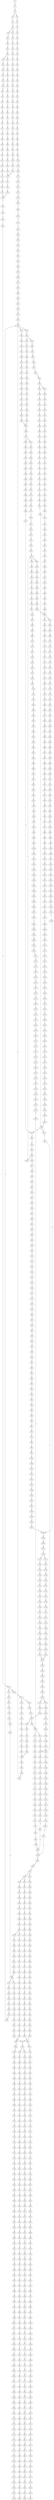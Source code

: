strict digraph  {
	S0 -> S1 [ label = A ];
	S1 -> S2 [ label = G ];
	S2 -> S3 [ label = A ];
	S2 -> S4 [ label = C ];
	S3 -> S5 [ label = G ];
	S4 -> S6 [ label = C ];
	S5 -> S7 [ label = G ];
	S6 -> S8 [ label = G ];
	S7 -> S9 [ label = T ];
	S8 -> S10 [ label = C ];
	S8 -> S11 [ label = T ];
	S9 -> S12 [ label = C ];
	S10 -> S13 [ label = C ];
	S11 -> S14 [ label = C ];
	S12 -> S15 [ label = C ];
	S13 -> S16 [ label = C ];
	S14 -> S17 [ label = C ];
	S15 -> S18 [ label = C ];
	S16 -> S19 [ label = C ];
	S17 -> S20 [ label = C ];
	S18 -> S21 [ label = T ];
	S19 -> S22 [ label = T ];
	S20 -> S23 [ label = A ];
	S21 -> S24 [ label = T ];
	S22 -> S25 [ label = T ];
	S22 -> S26 [ label = C ];
	S23 -> S27 [ label = C ];
	S24 -> S28 [ label = C ];
	S25 -> S29 [ label = C ];
	S26 -> S30 [ label = C ];
	S27 -> S31 [ label = C ];
	S28 -> S32 [ label = T ];
	S29 -> S33 [ label = A ];
	S30 -> S34 [ label = A ];
	S31 -> S35 [ label = A ];
	S32 -> S36 [ label = C ];
	S33 -> S37 [ label = C ];
	S34 -> S38 [ label = C ];
	S35 -> S39 [ label = C ];
	S36 -> S40 [ label = G ];
	S37 -> S41 [ label = G ];
	S38 -> S42 [ label = C ];
	S39 -> S43 [ label = C ];
	S40 -> S44 [ label = T ];
	S41 -> S45 [ label = C ];
	S42 -> S46 [ label = C ];
	S43 -> S47 [ label = G ];
	S44 -> S48 [ label = A ];
	S45 -> S49 [ label = T ];
	S46 -> S50 [ label = G ];
	S47 -> S51 [ label = A ];
	S48 -> S52 [ label = C ];
	S49 -> S53 [ label = C ];
	S50 -> S54 [ label = C ];
	S51 -> S55 [ label = T ];
	S52 -> S56 [ label = G ];
	S53 -> S57 [ label = C ];
	S54 -> S58 [ label = C ];
	S55 -> S59 [ label = C ];
	S56 -> S60 [ label = G ];
	S57 -> S61 [ label = G ];
	S58 -> S62 [ label = G ];
	S59 -> S63 [ label = G ];
	S60 -> S64 [ label = C ];
	S61 -> S65 [ label = G ];
	S62 -> S66 [ label = G ];
	S63 -> S67 [ label = G ];
	S64 -> S68 [ label = T ];
	S65 -> S69 [ label = T ];
	S66 -> S70 [ label = T ];
	S67 -> S71 [ label = T ];
	S68 -> S72 [ label = A ];
	S69 -> S73 [ label = T ];
	S70 -> S74 [ label = C ];
	S71 -> S75 [ label = T ];
	S72 -> S76 [ label = C ];
	S73 -> S77 [ label = G ];
	S74 -> S78 [ label = C ];
	S75 -> S79 [ label = C ];
	S76 -> S80 [ label = T ];
	S77 -> S81 [ label = C ];
	S78 -> S82 [ label = C ];
	S79 -> S83 [ label = C ];
	S80 -> S84 [ label = G ];
	S81 -> S85 [ label = A ];
	S82 -> S86 [ label = A ];
	S83 -> S87 [ label = A ];
	S84 -> S88 [ label = G ];
	S85 -> S89 [ label = C ];
	S86 -> S90 [ label = G ];
	S87 -> S91 [ label = G ];
	S88 -> S92 [ label = T ];
	S89 -> S93 [ label = T ];
	S90 -> S94 [ label = T ];
	S91 -> S95 [ label = T ];
	S92 -> S96 [ label = G ];
	S93 -> S97 [ label = G ];
	S94 -> S98 [ label = G ];
	S95 -> S99 [ label = G ];
	S96 -> S100 [ label = C ];
	S97 -> S101 [ label = G ];
	S98 -> S102 [ label = G ];
	S99 -> S103 [ label = G ];
	S100 -> S104 [ label = T ];
	S101 -> S105 [ label = T ];
	S102 -> S106 [ label = T ];
	S103 -> S107 [ label = T ];
	S104 -> S108 [ label = A ];
	S105 -> S109 [ label = C ];
	S106 -> S110 [ label = C ];
	S107 -> S111 [ label = C ];
	S108 -> S112 [ label = C ];
	S109 -> S113 [ label = G ];
	S110 -> S114 [ label = G ];
	S111 -> S114 [ label = G ];
	S112 -> S115 [ label = T ];
	S113 -> S116 [ label = T ];
	S114 -> S117 [ label = T ];
	S115 -> S118 [ label = G ];
	S116 -> S119 [ label = C ];
	S117 -> S120 [ label = C ];
	S118 -> S121 [ label = T ];
	S119 -> S122 [ label = C ];
	S120 -> S123 [ label = C ];
	S121 -> S124 [ label = A ];
	S122 -> S125 [ label = G ];
	S123 -> S125 [ label = G ];
	S124 -> S126 [ label = A ];
	S125 -> S127 [ label = T ];
	S126 -> S128 [ label = C ];
	S127 -> S129 [ label = C ];
	S128 -> S130 [ label = A ];
	S129 -> S131 [ label = A ];
	S130 -> S132 [ label = C ];
	S131 -> S133 [ label = C ];
	S132 -> S134 [ label = A ];
	S133 -> S135 [ label = C ];
	S134 -> S136 [ label = C ];
	S135 -> S137 [ label = C ];
	S135 -> S138 [ label = G ];
	S136 -> S139 [ label = G ];
	S137 -> S140 [ label = T ];
	S138 -> S141 [ label = A ];
	S139 -> S142 [ label = C ];
	S140 -> S143 [ label = G ];
	S141 -> S144 [ label = A ];
	S141 -> S145 [ label = G ];
	S142 -> S146 [ label = T ];
	S143 -> S147 [ label = T ];
	S144 -> S148 [ label = T ];
	S145 -> S149 [ label = T ];
	S146 -> S150 [ label = C ];
	S147 -> S151 [ label = C ];
	S148 -> S152 [ label = C ];
	S149 -> S153 [ label = C ];
	S150 -> S154 [ label = C ];
	S151 -> S155 [ label = C ];
	S152 -> S156 [ label = C ];
	S153 -> S157 [ label = C ];
	S154 -> S158 [ label = T ];
	S155 -> S159 [ label = T ];
	S156 -> S160 [ label = T ];
	S157 -> S161 [ label = A ];
	S157 -> S162 [ label = T ];
	S158 -> S163 [ label = A ];
	S159 -> S164 [ label = T ];
	S160 -> S165 [ label = C ];
	S161 -> S166 [ label = G ];
	S162 -> S167 [ label = C ];
	S163 -> S168 [ label = G ];
	S164 -> S169 [ label = G ];
	S165 -> S170 [ label = G ];
	S166 -> S171 [ label = T ];
	S166 -> S172 [ label = C ];
	S167 -> S173 [ label = G ];
	S168 -> S174 [ label = A ];
	S169 -> S175 [ label = A ];
	S169 -> S176 [ label = T ];
	S170 -> S177 [ label = A ];
	S171 -> S178 [ label = A ];
	S172 -> S179 [ label = T ];
	S173 -> S180 [ label = A ];
	S174 -> S181 [ label = A ];
	S175 -> S182 [ label = A ];
	S176 -> S183 [ label = A ];
	S177 -> S184 [ label = A ];
	S178 -> S185 [ label = G ];
	S179 -> S186 [ label = T ];
	S180 -> S187 [ label = A ];
	S181 -> S188 [ label = C ];
	S182 -> S189 [ label = C ];
	S183 -> S190 [ label = G ];
	S184 -> S191 [ label = C ];
	S185 -> S192 [ label = G ];
	S186 -> S193 [ label = C ];
	S187 -> S194 [ label = C ];
	S188 -> S195 [ label = T ];
	S189 -> S196 [ label = T ];
	S190 -> S197 [ label = G ];
	S191 -> S198 [ label = T ];
	S192 -> S199 [ label = G ];
	S193 -> S200 [ label = A ];
	S194 -> S198 [ label = T ];
	S195 -> S201 [ label = T ];
	S196 -> S202 [ label = T ];
	S197 -> S203 [ label = A ];
	S198 -> S204 [ label = T ];
	S199 -> S205 [ label = T ];
	S200 -> S206 [ label = C ];
	S201 -> S207 [ label = C ];
	S202 -> S208 [ label = C ];
	S203 -> S209 [ label = G ];
	S204 -> S210 [ label = C ];
	S205 -> S211 [ label = C ];
	S206 -> S212 [ label = G ];
	S207 -> S213 [ label = A ];
	S208 -> S214 [ label = A ];
	S209 -> S215 [ label = A ];
	S210 -> S216 [ label = A ];
	S211 -> S217 [ label = A ];
	S212 -> S218 [ label = C ];
	S213 -> S219 [ label = A ];
	S214 -> S220 [ label = A ];
	S215 -> S221 [ label = G ];
	S216 -> S222 [ label = A ];
	S217 -> S223 [ label = C ];
	S218 -> S224 [ label = C ];
	S219 -> S225 [ label = C ];
	S220 -> S225 [ label = C ];
	S221 -> S226 [ label = G ];
	S222 -> S225 [ label = C ];
	S223 -> S227 [ label = T ];
	S224 -> S228 [ label = C ];
	S225 -> S229 [ label = C ];
	S225 -> S230 [ label = T ];
	S226 -> S231 [ label = T ];
	S227 -> S232 [ label = C ];
	S228 -> S233 [ label = T ];
	S229 -> S234 [ label = G ];
	S230 -> S235 [ label = G ];
	S231 -> S236 [ label = C ];
	S232 -> S237 [ label = G ];
	S233 -> S238 [ label = T ];
	S234 -> S239 [ label = G ];
	S235 -> S240 [ label = G ];
	S235 -> S241 [ label = C ];
	S236 -> S242 [ label = C ];
	S237 -> S243 [ label = C ];
	S238 -> S244 [ label = C ];
	S239 -> S245 [ label = C ];
	S240 -> S246 [ label = C ];
	S241 -> S247 [ label = C ];
	S242 -> S248 [ label = C ];
	S243 -> S249 [ label = T ];
	S244 -> S250 [ label = A ];
	S245 -> S251 [ label = C ];
	S246 -> S252 [ label = C ];
	S247 -> S253 [ label = C ];
	S248 -> S254 [ label = A ];
	S248 -> S255 [ label = G ];
	S249 -> S256 [ label = T ];
	S250 -> S257 [ label = T ];
	S251 -> S258 [ label = C ];
	S252 -> S259 [ label = C ];
	S253 -> S260 [ label = T ];
	S254 -> S261 [ label = G ];
	S255 -> S262 [ label = G ];
	S256 -> S263 [ label = C ];
	S257 -> S264 [ label = C ];
	S258 -> S265 [ label = A ];
	S259 -> S266 [ label = A ];
	S260 -> S267 [ label = A ];
	S261 -> S268 [ label = A ];
	S262 -> S269 [ label = A ];
	S263 -> S270 [ label = A ];
	S264 -> S271 [ label = C ];
	S265 -> S272 [ label = G ];
	S266 -> S273 [ label = G ];
	S267 -> S274 [ label = G ];
	S268 -> S275 [ label = G ];
	S269 -> S276 [ label = G ];
	S270 -> S277 [ label = T ];
	S271 -> S278 [ label = A ];
	S272 -> S279 [ label = T ];
	S273 -> S280 [ label = G ];
	S274 -> S281 [ label = G ];
	S275 -> S282 [ label = C ];
	S276 -> S283 [ label = G ];
	S277 -> S284 [ label = C ];
	S278 -> S285 [ label = G ];
	S279 -> S286 [ label = T ];
	S280 -> S287 [ label = T ];
	S281 -> S288 [ label = T ];
	S282 -> S289 [ label = C ];
	S283 -> S290 [ label = C ];
	S284 -> S291 [ label = C ];
	S285 -> S292 [ label = A ];
	S286 -> S293 [ label = G ];
	S287 -> S294 [ label = G ];
	S288 -> S295 [ label = G ];
	S289 -> S296 [ label = A ];
	S290 -> S297 [ label = G ];
	S291 -> S298 [ label = A ];
	S292 -> S299 [ label = A ];
	S293 -> S300 [ label = T ];
	S294 -> S301 [ label = C ];
	S294 -> S302 [ label = G ];
	S295 -> S303 [ label = T ];
	S296 -> S304 [ label = C ];
	S297 -> S305 [ label = T ];
	S298 -> S285 [ label = G ];
	S299 -> S306 [ label = C ];
	S300 -> S307 [ label = G ];
	S301 -> S308 [ label = G ];
	S302 -> S309 [ label = G ];
	S303 -> S310 [ label = G ];
	S304 -> S311 [ label = G ];
	S305 -> S312 [ label = G ];
	S306 -> S313 [ label = C ];
	S307 -> S314 [ label = C ];
	S308 -> S315 [ label = C ];
	S309 -> S316 [ label = C ];
	S310 -> S317 [ label = C ];
	S311 -> S318 [ label = G ];
	S312 -> S319 [ label = G ];
	S313 -> S320 [ label = A ];
	S313 -> S321 [ label = G ];
	S314 -> S322 [ label = G ];
	S315 -> S323 [ label = G ];
	S316 -> S324 [ label = T ];
	S317 -> S325 [ label = G ];
	S318 -> S326 [ label = T ];
	S319 -> S327 [ label = T ];
	S320 -> S328 [ label = G ];
	S320 -> S329 [ label = C ];
	S321 -> S330 [ label = G ];
	S322 -> S331 [ label = T ];
	S323 -> S332 [ label = T ];
	S324 -> S333 [ label = T ];
	S325 -> S334 [ label = T ];
	S326 -> S335 [ label = T ];
	S327 -> S336 [ label = A ];
	S328 -> S337 [ label = A ];
	S329 -> S338 [ label = C ];
	S330 -> S339 [ label = A ];
	S331 -> S340 [ label = C ];
	S332 -> S341 [ label = C ];
	S333 -> S342 [ label = C ];
	S334 -> S343 [ label = C ];
	S335 -> S344 [ label = A ];
	S336 -> S345 [ label = T ];
	S337 -> S346 [ label = C ];
	S338 -> S347 [ label = A ];
	S339 -> S348 [ label = C ];
	S340 -> S349 [ label = G ];
	S341 -> S350 [ label = G ];
	S342 -> S351 [ label = G ];
	S343 -> S352 [ label = G ];
	S344 -> S353 [ label = C ];
	S345 -> S354 [ label = G ];
	S346 -> S355 [ label = T ];
	S347 -> S356 [ label = C ];
	S348 -> S357 [ label = G ];
	S349 -> S358 [ label = A ];
	S350 -> S359 [ label = T ];
	S351 -> S360 [ label = A ];
	S352 -> S358 [ label = A ];
	S353 -> S361 [ label = T ];
	S354 -> S362 [ label = A ];
	S355 -> S363 [ label = C ];
	S356 -> S364 [ label = C ];
	S357 -> S365 [ label = C ];
	S358 -> S366 [ label = A ];
	S359 -> S367 [ label = G ];
	S360 -> S368 [ label = A ];
	S361 -> S369 [ label = G ];
	S362 -> S370 [ label = G ];
	S363 -> S371 [ label = C ];
	S364 -> S372 [ label = C ];
	S365 -> S373 [ label = C ];
	S366 -> S374 [ label = C ];
	S367 -> S375 [ label = C ];
	S368 -> S376 [ label = C ];
	S369 -> S377 [ label = C ];
	S370 -> S378 [ label = C ];
	S371 -> S379 [ label = C ];
	S372 -> S380 [ label = C ];
	S373 -> S381 [ label = C ];
	S374 -> S382 [ label = C ];
	S374 -> S383 [ label = A ];
	S375 -> S384 [ label = A ];
	S376 -> S385 [ label = A ];
	S377 -> S386 [ label = A ];
	S378 -> S387 [ label = G ];
	S379 -> S388 [ label = A ];
	S380 -> S389 [ label = T ];
	S381 -> S390 [ label = A ];
	S382 -> S391 [ label = T ];
	S383 -> S392 [ label = C ];
	S384 -> S393 [ label = T ];
	S385 -> S394 [ label = C ];
	S386 -> S395 [ label = G ];
	S387 -> S396 [ label = G ];
	S388 -> S397 [ label = T ];
	S389 -> S398 [ label = T ];
	S390 -> S399 [ label = T ];
	S391 -> S400 [ label = T ];
	S392 -> S401 [ label = C ];
	S393 -> S402 [ label = C ];
	S394 -> S403 [ label = G ];
	S395 -> S404 [ label = A ];
	S396 -> S405 [ label = T ];
	S397 -> S406 [ label = C ];
	S398 -> S407 [ label = C ];
	S399 -> S408 [ label = C ];
	S400 -> S409 [ label = C ];
	S401 -> S410 [ label = C ];
	S402 -> S411 [ label = C ];
	S403 -> S412 [ label = C ];
	S404 -> S413 [ label = C ];
	S405 -> S414 [ label = C ];
	S406 -> S415 [ label = T ];
	S407 -> S416 [ label = C ];
	S407 -> S417 [ label = G ];
	S408 -> S418 [ label = G ];
	S409 -> S419 [ label = G ];
	S410 -> S420 [ label = G ];
	S411 -> S421 [ label = G ];
	S412 -> S422 [ label = G ];
	S413 -> S423 [ label = G ];
	S414 -> S424 [ label = G ];
	S415 -> S425 [ label = G ];
	S416 -> S426 [ label = T ];
	S417 -> S427 [ label = A ];
	S418 -> S428 [ label = T ];
	S419 -> S429 [ label = T ];
	S420 -> S430 [ label = T ];
	S421 -> S431 [ label = C ];
	S422 -> S432 [ label = C ];
	S423 -> S433 [ label = G ];
	S424 -> S434 [ label = C ];
	S425 -> S435 [ label = C ];
	S426 -> S436 [ label = G ];
	S427 -> S437 [ label = T ];
	S428 -> S438 [ label = C ];
	S429 -> S439 [ label = A ];
	S430 -> S440 [ label = A ];
	S431 -> S441 [ label = A ];
	S432 -> S442 [ label = A ];
	S433 -> S443 [ label = A ];
	S434 -> S444 [ label = A ];
	S435 -> S445 [ label = C ];
	S436 -> S446 [ label = T ];
	S437 -> S447 [ label = C ];
	S438 -> S448 [ label = C ];
	S439 -> S449 [ label = C ];
	S440 -> S450 [ label = C ];
	S441 -> S451 [ label = C ];
	S442 -> S452 [ label = C ];
	S443 -> S453 [ label = C ];
	S444 -> S454 [ label = C ];
	S445 -> S455 [ label = A ];
	S446 -> S456 [ label = C ];
	S447 -> S457 [ label = G ];
	S448 -> S458 [ label = T ];
	S449 -> S459 [ label = T ];
	S450 -> S460 [ label = G ];
	S451 -> S461 [ label = G ];
	S452 -> S462 [ label = G ];
	S453 -> S463 [ label = A ];
	S454 -> S464 [ label = G ];
	S455 -> S465 [ label = G ];
	S456 -> S466 [ label = C ];
	S457 -> S467 [ label = T ];
	S458 -> S468 [ label = C ];
	S459 -> S469 [ label = T ];
	S460 -> S470 [ label = T ];
	S461 -> S471 [ label = T ];
	S462 -> S472 [ label = T ];
	S463 -> S473 [ label = C ];
	S464 -> S474 [ label = C ];
	S465 -> S475 [ label = T ];
	S466 -> S476 [ label = T ];
	S467 -> S477 [ label = T ];
	S468 -> S478 [ label = T ];
	S469 -> S479 [ label = C ];
	S470 -> S480 [ label = C ];
	S471 -> S481 [ label = C ];
	S472 -> S482 [ label = C ];
	S473 -> S483 [ label = A ];
	S474 -> S484 [ label = G ];
	S475 -> S485 [ label = C ];
	S476 -> S486 [ label = T ];
	S477 -> S487 [ label = T ];
	S478 -> S488 [ label = T ];
	S479 -> S489 [ label = A ];
	S480 -> S490 [ label = C ];
	S481 -> S491 [ label = G ];
	S482 -> S492 [ label = C ];
	S483 -> S493 [ label = C ];
	S484 -> S494 [ label = C ];
	S485 -> S495 [ label = G ];
	S486 -> S169 [ label = G ];
	S487 -> S496 [ label = G ];
	S488 -> S497 [ label = C ];
	S489 -> S498 [ label = A ];
	S490 -> S499 [ label = A ];
	S491 -> S500 [ label = A ];
	S492 -> S501 [ label = A ];
	S493 -> S502 [ label = C ];
	S494 -> S503 [ label = G ];
	S495 -> S504 [ label = T ];
	S496 -> S505 [ label = T ];
	S497 -> S506 [ label = T ];
	S498 -> S507 [ label = G ];
	S499 -> S508 [ label = G ];
	S500 -> S509 [ label = G ];
	S501 -> S510 [ label = G ];
	S502 -> S511 [ label = T ];
	S503 -> S512 [ label = G ];
	S504 -> S513 [ label = A ];
	S505 -> S514 [ label = A ];
	S506 -> S515 [ label = C ];
	S507 -> S516 [ label = C ];
	S508 -> S517 [ label = C ];
	S509 -> S518 [ label = C ];
	S510 -> S519 [ label = C ];
	S511 -> S520 [ label = C ];
	S512 -> S521 [ label = C ];
	S513 -> S522 [ label = A ];
	S514 -> S523 [ label = G ];
	S515 -> S524 [ label = G ];
	S516 -> S525 [ label = G ];
	S517 -> S526 [ label = G ];
	S518 -> S527 [ label = G ];
	S519 -> S528 [ label = T ];
	S519 -> S526 [ label = G ];
	S520 -> S529 [ label = T ];
	S521 -> S530 [ label = T ];
	S522 -> S531 [ label = G ];
	S523 -> S532 [ label = G ];
	S524 -> S533 [ label = G ];
	S525 -> S534 [ label = A ];
	S526 -> S535 [ label = A ];
	S527 -> S536 [ label = A ];
	S528 -> S537 [ label = T ];
	S529 -> S538 [ label = A ];
	S530 -> S539 [ label = G ];
	S531 -> S540 [ label = A ];
	S532 -> S541 [ label = A ];
	S533 -> S542 [ label = A ];
	S534 -> S543 [ label = G ];
	S535 -> S544 [ label = G ];
	S536 -> S545 [ label = G ];
	S537 -> S193 [ label = C ];
	S538 -> S546 [ label = G ];
	S539 -> S547 [ label = G ];
	S540 -> S548 [ label = C ];
	S541 -> S549 [ label = A ];
	S542 -> S550 [ label = G ];
	S543 -> S551 [ label = T ];
	S544 -> S552 [ label = T ];
	S545 -> S553 [ label = T ];
	S546 -> S554 [ label = A ];
	S547 -> S555 [ label = A ];
	S548 -> S556 [ label = G ];
	S549 -> S557 [ label = A ];
	S550 -> S558 [ label = A ];
	S551 -> S559 [ label = C ];
	S552 -> S560 [ label = C ];
	S553 -> S561 [ label = C ];
	S554 -> S562 [ label = A ];
	S555 -> S563 [ label = A ];
	S556 -> S564 [ label = G ];
	S557 -> S565 [ label = G ];
	S558 -> S566 [ label = G ];
	S559 -> S567 [ label = C ];
	S560 -> S568 [ label = C ];
	S560 -> S569 [ label = T ];
	S561 -> S570 [ label = G ];
	S562 -> S571 [ label = C ];
	S563 -> S572 [ label = T ];
	S564 -> S573 [ label = C ];
	S565 -> S574 [ label = G ];
	S566 -> S575 [ label = G ];
	S567 -> S576 [ label = C ];
	S568 -> S576 [ label = C ];
	S569 -> S577 [ label = C ];
	S570 -> S578 [ label = A ];
	S571 -> S579 [ label = G ];
	S572 -> S580 [ label = G ];
	S573 -> S581 [ label = T ];
	S574 -> S582 [ label = T ];
	S575 -> S583 [ label = T ];
	S576 -> S584 [ label = T ];
	S576 -> S585 [ label = G ];
	S577 -> S586 [ label = G ];
	S578 -> S587 [ label = A ];
	S579 -> S588 [ label = A ];
	S580 -> S589 [ label = G ];
	S581 -> S590 [ label = C ];
	S582 -> S591 [ label = C ];
	S583 -> S592 [ label = C ];
	S584 -> S593 [ label = C ];
	S585 -> S594 [ label = C ];
	S586 -> S595 [ label = T ];
	S587 -> S596 [ label = C ];
	S588 -> S597 [ label = G ];
	S589 -> S598 [ label = G ];
	S590 -> S599 [ label = T ];
	S591 -> S600 [ label = C ];
	S592 -> S242 [ label = C ];
	S593 -> S601 [ label = C ];
	S594 -> S602 [ label = C ];
	S595 -> S603 [ label = C ];
	S596 -> S604 [ label = C ];
	S597 -> S605 [ label = G ];
	S598 -> S606 [ label = G ];
	S599 -> S607 [ label = C ];
	S600 -> S608 [ label = C ];
	S601 -> S609 [ label = G ];
	S602 -> S610 [ label = T ];
	S603 -> S611 [ label = T ];
	S604 -> S612 [ label = T ];
	S605 -> S613 [ label = T ];
	S606 -> S614 [ label = T ];
	S607 -> S615 [ label = G ];
	S608 -> S616 [ label = G ];
	S609 -> S617 [ label = G ];
	S610 -> S618 [ label = G ];
	S611 -> S619 [ label = G ];
	S612 -> S620 [ label = G ];
	S613 -> S621 [ label = G ];
	S614 -> S622 [ label = C ];
	S615 -> S623 [ label = A ];
	S616 -> S624 [ label = A ];
	S617 -> S625 [ label = T ];
	S618 -> S626 [ label = T ];
	S619 -> S627 [ label = T ];
	S620 -> S628 [ label = T ];
	S621 -> S629 [ label = T ];
	S622 -> S630 [ label = C ];
	S623 -> S631 [ label = A ];
	S624 -> S632 [ label = A ];
	S625 -> S633 [ label = C ];
	S626 -> S634 [ label = C ];
	S627 -> S635 [ label = T ];
	S628 -> S636 [ label = C ];
	S629 -> S637 [ label = C ];
	S630 -> S638 [ label = G ];
	S631 -> S639 [ label = G ];
	S632 -> S640 [ label = G ];
	S633 -> S641 [ label = T ];
	S634 -> S642 [ label = G ];
	S635 -> S643 [ label = C ];
	S636 -> S644 [ label = G ];
	S637 -> S645 [ label = C ];
	S638 -> S646 [ label = C ];
	S639 -> S647 [ label = T ];
	S640 -> S648 [ label = T ];
	S641 -> S649 [ label = G ];
	S642 -> S650 [ label = C ];
	S643 -> S651 [ label = C ];
	S644 -> S652 [ label = C ];
	S645 -> S653 [ label = C ];
	S646 -> S654 [ label = C ];
	S647 -> S655 [ label = C ];
	S648 -> S656 [ label = C ];
	S649 -> S657 [ label = G ];
	S650 -> S658 [ label = G ];
	S651 -> S659 [ label = G ];
	S652 -> S660 [ label = G ];
	S653 -> S661 [ label = T ];
	S654 -> S662 [ label = G ];
	S655 -> S663 [ label = G ];
	S656 -> S664 [ label = G ];
	S657 -> S665 [ label = A ];
	S658 -> S666 [ label = C ];
	S659 -> S667 [ label = T ];
	S660 -> S666 [ label = C ];
	S661 -> S668 [ label = G ];
	S662 -> S669 [ label = G ];
	S663 -> S670 [ label = C ];
	S664 -> S671 [ label = A ];
	S665 -> S672 [ label = G ];
	S666 -> S673 [ label = G ];
	S666 -> S674 [ label = A ];
	S667 -> S675 [ label = G ];
	S668 -> S676 [ label = T ];
	S669 -> S677 [ label = A ];
	S670 -> S678 [ label = G ];
	S671 -> S679 [ label = G ];
	S672 -> S680 [ label = G ];
	S673 -> S681 [ label = A ];
	S674 -> S682 [ label = A ];
	S675 -> S683 [ label = G ];
	S676 -> S684 [ label = C ];
	S677 -> S685 [ label = A ];
	S678 -> S686 [ label = G ];
	S679 -> S687 [ label = G ];
	S680 -> S688 [ label = G ];
	S681 -> S689 [ label = G ];
	S682 -> S690 [ label = C ];
	S683 -> S691 [ label = C ];
	S684 -> S692 [ label = C ];
	S685 -> S693 [ label = C ];
	S686 -> S694 [ label = C ];
	S687 -> S695 [ label = T ];
	S688 -> S696 [ label = T ];
	S689 -> S697 [ label = C ];
	S690 -> S698 [ label = C ];
	S691 -> S699 [ label = C ];
	S692 -> S700 [ label = T ];
	S693 -> S701 [ label = T ];
	S694 -> S702 [ label = T ];
	S695 -> S703 [ label = A ];
	S696 -> S704 [ label = G ];
	S697 -> S705 [ label = A ];
	S698 -> S706 [ label = C ];
	S699 -> S707 [ label = C ];
	S700 -> S708 [ label = A ];
	S701 -> S709 [ label = G ];
	S702 -> S710 [ label = A ];
	S703 -> S711 [ label = T ];
	S704 -> S712 [ label = T ];
	S705 -> S713 [ label = G ];
	S706 -> S714 [ label = G ];
	S707 -> S715 [ label = G ];
	S708 -> S716 [ label = C ];
	S709 -> S717 [ label = C ];
	S710 -> S718 [ label = T ];
	S711 -> S719 [ label = A ];
	S712 -> S720 [ label = T ];
	S713 -> S721 [ label = T ];
	S714 -> S722 [ label = T ];
	S715 -> S723 [ label = T ];
	S716 -> S724 [ label = T ];
	S717 -> S725 [ label = A ];
	S718 -> S726 [ label = A ];
	S719 -> S727 [ label = A ];
	S720 -> S728 [ label = C ];
	S721 -> S729 [ label = G ];
	S722 -> S730 [ label = A ];
	S723 -> S731 [ label = C ];
	S724 -> S732 [ label = A ];
	S725 -> S733 [ label = A ];
	S726 -> S734 [ label = G ];
	S727 -> S735 [ label = G ];
	S728 -> S736 [ label = C ];
	S729 -> S737 [ label = C ];
	S730 -> S738 [ label = C ];
	S731 -> S739 [ label = C ];
	S732 -> S740 [ label = C ];
	S733 -> S741 [ label = C ];
	S734 -> S742 [ label = T ];
	S735 -> S743 [ label = T ];
	S736 -> S744 [ label = A ];
	S737 -> S745 [ label = A ];
	S738 -> S746 [ label = A ];
	S739 -> S747 [ label = A ];
	S740 -> S748 [ label = C ];
	S741 -> S749 [ label = C ];
	S742 -> S750 [ label = A ];
	S743 -> S751 [ label = C ];
	S744 -> S752 [ label = G ];
	S745 -> S753 [ label = A ];
	S746 -> S754 [ label = G ];
	S747 -> S755 [ label = G ];
	S748 -> S756 [ label = A ];
	S749 -> S757 [ label = A ];
	S750 -> S758 [ label = G ];
	S751 -> S759 [ label = G ];
	S752 -> S760 [ label = C ];
	S753 -> S761 [ label = C ];
	S754 -> S762 [ label = C ];
	S755 -> S763 [ label = T ];
	S756 -> S764 [ label = G ];
	S757 -> S765 [ label = G ];
	S758 -> S766 [ label = C ];
	S759 -> S767 [ label = T ];
	S760 -> S768 [ label = A ];
	S761 -> S769 [ label = A ];
	S762 -> S770 [ label = A ];
	S763 -> S771 [ label = A ];
	S764 -> S772 [ label = G ];
	S765 -> S773 [ label = A ];
	S766 -> S774 [ label = C ];
	S767 -> S775 [ label = G ];
	S768 -> S776 [ label = G ];
	S769 -> S777 [ label = G ];
	S770 -> S778 [ label = G ];
	S771 -> S779 [ label = G ];
	S772 -> S780 [ label = A ];
	S773 -> S781 [ label = A ];
	S774 -> S782 [ label = G ];
	S775 -> S783 [ label = G ];
	S776 -> S784 [ label = A ];
	S777 -> S785 [ label = C ];
	S778 -> S786 [ label = G ];
	S779 -> S787 [ label = C ];
	S780 -> S788 [ label = G ];
	S781 -> S789 [ label = C ];
	S782 -> S790 [ label = A ];
	S783 -> S791 [ label = T ];
	S784 -> S792 [ label = T ];
	S785 -> S793 [ label = T ];
	S786 -> S794 [ label = T ];
	S787 -> S795 [ label = T ];
	S788 -> S796 [ label = A ];
	S789 -> S797 [ label = A ];
	S790 -> S798 [ label = A ];
	S791 -> S799 [ label = A ];
	S792 -> S800 [ label = A ];
	S793 -> S801 [ label = A ];
	S794 -> S802 [ label = G ];
	S795 -> S803 [ label = C ];
	S796 -> S804 [ label = G ];
	S797 -> S805 [ label = G ];
	S798 -> S806 [ label = A ];
	S799 -> S807 [ label = C ];
	S800 -> S808 [ label = A ];
	S801 -> S809 [ label = C ];
	S802 -> S810 [ label = C ];
	S803 -> S811 [ label = C ];
	S804 -> S812 [ label = T ];
	S805 -> S813 [ label = C ];
	S806 -> S814 [ label = C ];
	S807 -> S815 [ label = C ];
	S808 -> S816 [ label = A ];
	S809 -> S817 [ label = G ];
	S810 -> S818 [ label = A ];
	S811 -> S819 [ label = A ];
	S812 -> S820 [ label = C ];
	S813 -> S821 [ label = C ];
	S814 -> S822 [ label = C ];
	S815 -> S823 [ label = G ];
	S816 -> S824 [ label = A ];
	S817 -> S825 [ label = A ];
	S818 -> S826 [ label = C ];
	S819 -> S827 [ label = C ];
	S820 -> S828 [ label = A ];
	S821 -> S829 [ label = G ];
	S822 -> S830 [ label = C ];
	S823 -> S831 [ label = G ];
	S824 -> S832 [ label = A ];
	S825 -> S833 [ label = G ];
	S826 -> S834 [ label = G ];
	S827 -> S835 [ label = C ];
	S828 -> S836 [ label = G ];
	S829 -> S837 [ label = T ];
	S830 -> S838 [ label = C ];
	S831 -> S839 [ label = T ];
	S832 -> S840 [ label = C ];
	S833 -> S841 [ label = A ];
	S834 -> S842 [ label = C ];
	S835 -> S843 [ label = G ];
	S836 -> S844 [ label = G ];
	S837 -> S845 [ label = C ];
	S838 -> S846 [ label = G ];
	S839 -> S847 [ label = G ];
	S840 -> S848 [ label = T ];
	S841 -> S849 [ label = A ];
	S842 -> S850 [ label = G ];
	S843 -> S851 [ label = G ];
	S844 -> S852 [ label = A ];
	S845 -> S853 [ label = C ];
	S846 -> S854 [ label = A ];
	S847 -> S855 [ label = G ];
	S848 -> S856 [ label = T ];
	S849 -> S857 [ label = C ];
	S850 -> S858 [ label = G ];
	S851 -> S859 [ label = A ];
	S852 -> S860 [ label = C ];
	S853 -> S861 [ label = T ];
	S854 -> S862 [ label = C ];
	S855 -> S863 [ label = T ];
	S856 -> S864 [ label = T ];
	S857 -> S865 [ label = T ];
	S858 -> S866 [ label = T ];
	S859 -> S867 [ label = C ];
	S860 -> S868 [ label = C ];
	S861 -> S869 [ label = C ];
	S862 -> S870 [ label = T ];
	S863 -> S871 [ label = T ];
	S864 -> S872 [ label = G ];
	S865 -> S873 [ label = G ];
	S866 -> S874 [ label = G ];
	S867 -> S875 [ label = G ];
	S868 -> S876 [ label = A ];
	S869 -> S877 [ label = T ];
	S870 -> S878 [ label = A ];
	S871 -> S879 [ label = A ];
	S872 -> S880 [ label = C ];
	S873 -> S881 [ label = G ];
	S874 -> S882 [ label = C ];
	S875 -> S883 [ label = T ];
	S876 -> S884 [ label = G ];
	S877 -> S885 [ label = G ];
	S878 -> S886 [ label = G ];
	S879 -> S887 [ label = G ];
	S880 -> S888 [ label = C ];
	S881 -> S889 [ label = C ];
	S882 -> S890 [ label = C ];
	S883 -> S891 [ label = C ];
	S884 -> S892 [ label = T ];
	S885 -> S893 [ label = T ];
	S886 -> S894 [ label = A ];
	S887 -> S895 [ label = A ];
	S888 -> S896 [ label = G ];
	S889 -> S897 [ label = G ];
	S890 -> S898 [ label = G ];
	S891 -> S899 [ label = G ];
	S892 -> S900 [ label = C ];
	S893 -> S901 [ label = C ];
	S894 -> S902 [ label = A ];
	S895 -> S903 [ label = A ];
	S896 -> S904 [ label = T ];
	S897 -> S905 [ label = C ];
	S898 -> S906 [ label = C ];
	S899 -> S907 [ label = T ];
	S900 -> S908 [ label = T ];
	S901 -> S909 [ label = G ];
	S902 -> S910 [ label = T ];
	S903 -> S911 [ label = G ];
	S904 -> S912 [ label = A ];
	S905 -> S913 [ label = A ];
	S906 -> S914 [ label = A ];
	S907 -> S915 [ label = G ];
	S908 -> S916 [ label = C ];
	S909 -> S917 [ label = T ];
	S910 -> S918 [ label = C ];
	S911 -> S919 [ label = G ];
	S912 -> S920 [ label = G ];
	S913 -> S921 [ label = G ];
	S914 -> S922 [ label = A ];
	S915 -> S923 [ label = A ];
	S916 -> S924 [ label = T ];
	S917 -> S925 [ label = G ];
	S918 -> S926 [ label = G ];
	S919 -> S927 [ label = G ];
	S920 -> S928 [ label = C ];
	S921 -> S929 [ label = C ];
	S922 -> S930 [ label = C ];
	S923 -> S931 [ label = C ];
	S924 -> S932 [ label = G ];
	S925 -> S933 [ label = G ];
	S926 -> S934 [ label = G ];
	S927 -> S935 [ label = G ];
	S928 -> S936 [ label = C ];
	S929 -> S937 [ label = G ];
	S930 -> S938 [ label = C ];
	S931 -> S939 [ label = C ];
	S932 -> S940 [ label = T ];
	S933 -> S941 [ label = T ];
	S934 -> S942 [ label = G ];
	S935 -> S943 [ label = G ];
	S936 -> S944 [ label = G ];
	S937 -> S945 [ label = G ];
	S938 -> S946 [ label = A ];
	S939 -> S947 [ label = G ];
	S940 -> S948 [ label = A ];
	S941 -> S949 [ label = A ];
	S942 -> S950 [ label = T ];
	S943 -> S951 [ label = T ];
	S944 -> S952 [ label = G ];
	S945 -> S953 [ label = G ];
	S946 -> S954 [ label = G ];
	S947 -> S955 [ label = G ];
	S950 -> S956 [ label = A ];
	S951 -> S957 [ label = C ];
	S952 -> S958 [ label = T ];
	S953 -> S959 [ label = T ];
	S954 -> S960 [ label = T ];
	S955 -> S961 [ label = T ];
	S956 -> S962 [ label = T ];
	S957 -> S963 [ label = C ];
	S958 -> S964 [ label = G ];
	S959 -> S965 [ label = G ];
	S960 -> S966 [ label = C ];
	S961 -> S967 [ label = C ];
	S962 -> S968 [ label = C ];
	S963 -> S969 [ label = G ];
	S964 -> S970 [ label = A ];
	S965 -> S971 [ label = C ];
	S966 -> S972 [ label = G ];
	S967 -> S973 [ label = G ];
	S968 -> S974 [ label = C ];
	S969 -> S975 [ label = T ];
	S970 -> S976 [ label = C ];
	S971 -> S977 [ label = C ];
	S972 -> S978 [ label = C ];
	S973 -> S979 [ label = C ];
	S974 -> S980 [ label = C ];
	S975 -> S981 [ label = C ];
	S976 -> S982 [ label = G ];
	S977 -> S983 [ label = G ];
	S978 -> S984 [ label = G ];
	S979 -> S985 [ label = G ];
	S980 -> S986 [ label = G ];
	S981 -> S987 [ label = G ];
	S982 -> S988 [ label = T ];
	S983 -> S989 [ label = C ];
	S984 -> S990 [ label = C ];
	S985 -> S991 [ label = T ];
	S986 -> S992 [ label = A ];
	S987 -> S993 [ label = G ];
	S988 -> S994 [ label = G ];
	S989 -> S995 [ label = C ];
	S990 -> S996 [ label = A ];
	S991 -> S997 [ label = A ];
	S992 -> S998 [ label = A ];
	S993 -> S999 [ label = A ];
	S994 -> S1000 [ label = G ];
	S995 -> S1001 [ label = G ];
	S996 -> S1002 [ label = G ];
	S997 -> S1003 [ label = G ];
	S998 -> S1004 [ label = A ];
	S999 -> S1005 [ label = A ];
	S1000 -> S1006 [ label = G ];
	S1001 -> S1007 [ label = G ];
	S1002 -> S1008 [ label = C ];
	S1003 -> S1009 [ label = C ];
	S1004 -> S1010 [ label = G ];
	S1005 -> S1011 [ label = C ];
	S1006 -> S1012 [ label = T ];
	S1007 -> S1013 [ label = T ];
	S1008 -> S1014 [ label = C ];
	S1009 -> S1015 [ label = C ];
	S1010 -> S1016 [ label = T ];
	S1011 -> S1017 [ label = T ];
	S1012 -> S1018 [ label = A ];
	S1013 -> S1019 [ label = G ];
	S1014 -> S1020 [ label = G ];
	S1015 -> S1021 [ label = G ];
	S1016 -> S1022 [ label = G ];
	S1017 -> S1023 [ label = A ];
	S1018 -> S1024 [ label = C ];
	S1019 -> S1025 [ label = G ];
	S1020 -> S1026 [ label = G ];
	S1021 -> S1027 [ label = C ];
	S1022 -> S1028 [ label = T ];
	S1023 -> S1029 [ label = C ];
	S1024 -> S1030 [ label = T ];
	S1025 -> S1031 [ label = T ];
	S1026 -> S1032 [ label = T ];
	S1027 -> S1033 [ label = T ];
	S1028 -> S1034 [ label = C ];
	S1029 -> S1035 [ label = A ];
	S1030 -> S1036 [ label = A ];
	S1031 -> S1037 [ label = G ];
	S1032 -> S1038 [ label = G ];
	S1033 -> S1039 [ label = G ];
	S1034 -> S1040 [ label = G ];
	S1035 -> S1041 [ label = A ];
	S1036 -> S1042 [ label = T ];
	S1037 -> S1043 [ label = G ];
	S1038 -> S1044 [ label = G ];
	S1039 -> S1045 [ label = G ];
	S1040 -> S1046 [ label = T ];
	S1041 -> S1047 [ label = C ];
	S1042 -> S1048 [ label = T ];
	S1043 -> S1049 [ label = A ];
	S1044 -> S1050 [ label = A ];
	S1045 -> S1051 [ label = A ];
	S1046 -> S1052 [ label = C ];
	S1047 -> S1053 [ label = G ];
	S1048 -> S1054 [ label = G ];
	S1049 -> S1055 [ label = A ];
	S1050 -> S1056 [ label = A ];
	S1051 -> S1057 [ label = A ];
	S1052 -> S1058 [ label = G ];
	S1053 -> S1059 [ label = A ];
	S1054 -> S1060 [ label = G ];
	S1055 -> S1061 [ label = C ];
	S1056 -> S1062 [ label = G ];
	S1057 -> S1063 [ label = G ];
	S1058 -> S1064 [ label = G ];
	S1059 -> S1065 [ label = A ];
	S1060 -> S1066 [ label = A ];
	S1061 -> S1067 [ label = C ];
	S1062 -> S1068 [ label = A ];
	S1063 -> S1069 [ label = A ];
	S1064 -> S1070 [ label = A ];
	S1065 -> S1071 [ label = A ];
	S1066 -> S1072 [ label = A ];
	S1067 -> S1073 [ label = T ];
	S1068 -> S1074 [ label = A ];
	S1069 -> S1075 [ label = A ];
	S1070 -> S1076 [ label = A ];
	S1071 -> S1077 [ label = A ];
	S1072 -> S1078 [ label = C ];
	S1073 -> S1079 [ label = C ];
	S1074 -> S1080 [ label = C ];
	S1075 -> S1081 [ label = C ];
	S1076 -> S1082 [ label = C ];
	S1077 -> S1083 [ label = C ];
	S1078 -> S1084 [ label = G ];
	S1079 -> S1085 [ label = G ];
	S1080 -> S1086 [ label = G ];
	S1081 -> S1086 [ label = G ];
	S1082 -> S1087 [ label = A ];
	S1083 -> S1088 [ label = A ];
	S1084 -> S1089 [ label = G ];
	S1085 -> S1090 [ label = G ];
	S1086 -> S1091 [ label = G ];
	S1087 -> S1092 [ label = G ];
	S1088 -> S1093 [ label = G ];
	S1089 -> S1094 [ label = T ];
	S1090 -> S1095 [ label = C ];
	S1091 -> S1096 [ label = C ];
	S1092 -> S1097 [ label = G ];
	S1093 -> S1098 [ label = A ];
	S1094 -> S1099 [ label = A ];
	S1095 -> S1100 [ label = A ];
	S1096 -> S1101 [ label = A ];
	S1097 -> S1102 [ label = A ];
	S1098 -> S1103 [ label = A ];
	S1099 -> S1104 [ label = C ];
	S1100 -> S1105 [ label = C ];
	S1101 -> S1106 [ label = C ];
	S1102 -> S1107 [ label = A ];
	S1103 -> S1108 [ label = G ];
	S1104 -> S1109 [ label = G ];
	S1105 -> S1110 [ label = G ];
	S1106 -> S1111 [ label = C ];
	S1106 -> S1112 [ label = T ];
	S1107 -> S1113 [ label = T ];
	S1108 -> S1114 [ label = G ];
	S1109 -> S1115 [ label = A ];
	S1110 -> S1116 [ label = C ];
	S1111 -> S1117 [ label = G ];
	S1112 -> S1118 [ label = G ];
	S1113 -> S1119 [ label = A ];
	S1114 -> S1120 [ label = G ];
	S1115 -> S1121 [ label = A ];
	S1116 -> S1122 [ label = G ];
	S1117 -> S1123 [ label = G ];
	S1118 -> S1124 [ label = G ];
	S1119 -> S1125 [ label = G ];
	S1120 -> S1126 [ label = G ];
	S1121 -> S1127 [ label = G ];
	S1122 -> S1128 [ label = C ];
	S1123 -> S1129 [ label = G ];
	S1124 -> S1130 [ label = G ];
	S1125 -> S1131 [ label = T ];
	S1126 -> S1132 [ label = T ];
	S1127 -> S1133 [ label = A ];
	S1128 -> S1134 [ label = G ];
	S1129 -> S1135 [ label = A ];
	S1130 -> S1136 [ label = A ];
	S1131 -> S1137 [ label = C ];
	S1132 -> S1138 [ label = C ];
	S1133 -> S1139 [ label = A ];
	S1134 -> S1140 [ label = C ];
	S1135 -> S1141 [ label = A ];
	S1136 -> S1142 [ label = A ];
	S1137 -> S1143 [ label = T ];
	S1138 -> S1144 [ label = T ];
	S1139 -> S1145 [ label = G ];
	S1140 -> S1146 [ label = G ];
	S1141 -> S1147 [ label = T ];
	S1142 -> S1148 [ label = C ];
	S1143 -> S1149 [ label = C ];
	S1144 -> S1150 [ label = C ];
	S1145 -> S1151 [ label = T ];
	S1146 -> S1152 [ label = T ];
	S1147 -> S1153 [ label = T ];
	S1148 -> S1154 [ label = T ];
	S1149 -> S1155 [ label = T ];
	S1150 -> S1156 [ label = T ];
	S1151 -> S1157 [ label = G ];
	S1152 -> S1158 [ label = C ];
	S1153 -> S1159 [ label = G ];
	S1154 -> S1160 [ label = G ];
	S1155 -> S1161 [ label = C ];
	S1156 -> S1162 [ label = C ];
	S1157 -> S1163 [ label = T ];
	S1158 -> S1164 [ label = G ];
	S1159 -> S1165 [ label = A ];
	S1160 -> S1166 [ label = G ];
	S1161 -> S1167 [ label = T ];
	S1162 -> S1168 [ label = G ];
	S1163 -> S1169 [ label = C ];
	S1164 -> S1170 [ label = A ];
	S1165 -> S1171 [ label = A ];
	S1166 -> S1172 [ label = A ];
	S1167 -> S1173 [ label = G ];
	S1168 -> S1174 [ label = T ];
	S1169 -> S1175 [ label = C ];
	S1170 -> S1176 [ label = C ];
	S1171 -> S1177 [ label = C ];
	S1172 -> S1178 [ label = C ];
	S1173 -> S1179 [ label = A ];
	S1174 -> S1180 [ label = G ];
	S1175 -> S1181 [ label = T ];
	S1176 -> S1182 [ label = G ];
	S1177 -> S1183 [ label = C ];
	S1178 -> S1184 [ label = C ];
	S1179 -> S1185 [ label = G ];
	S1180 -> S1186 [ label = G ];
	S1181 -> S1187 [ label = G ];
	S1182 -> S1188 [ label = C ];
	S1183 -> S1189 [ label = C ];
	S1184 -> S1190 [ label = C ];
	S1185 -> S1191 [ label = T ];
	S1186 -> S1192 [ label = T ];
	S1187 -> S1193 [ label = G ];
	S1188 -> S1194 [ label = G ];
	S1189 -> S1195 [ label = G ];
	S1190 -> S1196 [ label = G ];
	S1191 -> S1197 [ label = A ];
	S1192 -> S1198 [ label = A ];
	S1193 -> S1199 [ label = C ];
	S1194 -> S1200 [ label = C ];
	S1195 -> S1201 [ label = T ];
	S1196 -> S1202 [ label = T ];
	S1199 -> S1203 [ label = C ];
	S1200 -> S1204 [ label = C ];
	S1201 -> S1205 [ label = C ];
	S1202 -> S1206 [ label = C ];
	S1203 -> S1207 [ label = T ];
	S1204 -> S1208 [ label = T ];
	S1205 -> S1209 [ label = T ];
	S1206 -> S1210 [ label = T ];
	S1207 -> S1211 [ label = G ];
	S1208 -> S1212 [ label = C ];
	S1209 -> S1213 [ label = C ];
	S1210 -> S1214 [ label = C ];
	S1211 -> S1215 [ label = G ];
	S1212 -> S1216 [ label = G ];
	S1213 -> S1217 [ label = G ];
	S1214 -> S1217 [ label = G ];
	S1215 -> S1218 [ label = G ];
	S1216 -> S1219 [ label = G ];
	S1217 -> S1220 [ label = G ];
	S1218 -> S1221 [ label = T ];
	S1219 -> S1222 [ label = G ];
	S1220 -> S1223 [ label = C ];
	S1221 -> S1224 [ label = C ];
	S1222 -> S1225 [ label = C ];
	S1223 -> S1226 [ label = A ];
	S1224 -> S1227 [ label = C ];
	S1225 -> S1228 [ label = T ];
	S1226 -> S1229 [ label = C ];
	S1227 -> S1230 [ label = C ];
	S1228 -> S1231 [ label = C ];
	S1229 -> S1232 [ label = C ];
	S1230 -> S1233 [ label = G ];
	S1231 -> S1234 [ label = A ];
	S1232 -> S1235 [ label = G ];
	S1233 -> S1236 [ label = A ];
	S1234 -> S1237 [ label = C ];
	S1235 -> S1238 [ label = A ];
	S1236 -> S1239 [ label = G ];
	S1237 -> S1240 [ label = G ];
	S1238 -> S1241 [ label = G ];
	S1238 -> S1242 [ label = A ];
	S1239 -> S1243 [ label = T ];
	S1240 -> S1244 [ label = T ];
	S1241 -> S1245 [ label = T ];
	S1242 -> S1246 [ label = T ];
	S1243 -> S1247 [ label = C ];
	S1244 -> S1248 [ label = C ];
	S1245 -> S1249 [ label = C ];
	S1246 -> S1250 [ label = G ];
	S1247 -> S1251 [ label = C ];
	S1248 -> S1252 [ label = C ];
	S1249 -> S157 [ label = C ];
	S1250 -> S1253 [ label = T ];
	S1251 -> S1254 [ label = A ];
	S1252 -> S1255 [ label = A ];
	S1253 -> S1256 [ label = A ];
	S1254 -> S166 [ label = G ];
	S1255 -> S1257 [ label = G ];
	S1256 -> S1258 [ label = G ];
	S1257 -> S519 [ label = C ];
	S1258 -> S1259 [ label = T ];
	S1259 -> S1260 [ label = T ];
	S1260 -> S1261 [ label = T ];
	S1261 -> S1262 [ label = C ];
	S1262 -> S1263 [ label = A ];
	S1263 -> S1264 [ label = C ];
	S1264 -> S1265 [ label = T ];
	S1265 -> S1266 [ label = C ];
	S1266 -> S1267 [ label = C ];
	S1267 -> S1268 [ label = T ];
	S1268 -> S1269 [ label = T ];
	S1269 -> S1270 [ label = T ];
	S1270 -> S1271 [ label = C ];
	S1271 -> S1272 [ label = A ];
	S1272 -> S1273 [ label = T ];
	S1273 -> S1274 [ label = C ];
	S1274 -> S1275 [ label = C ];
	S1275 -> S1276 [ label = A ];
	S1276 -> S1277 [ label = G ];
	S1277 -> S292 [ label = A ];
}
